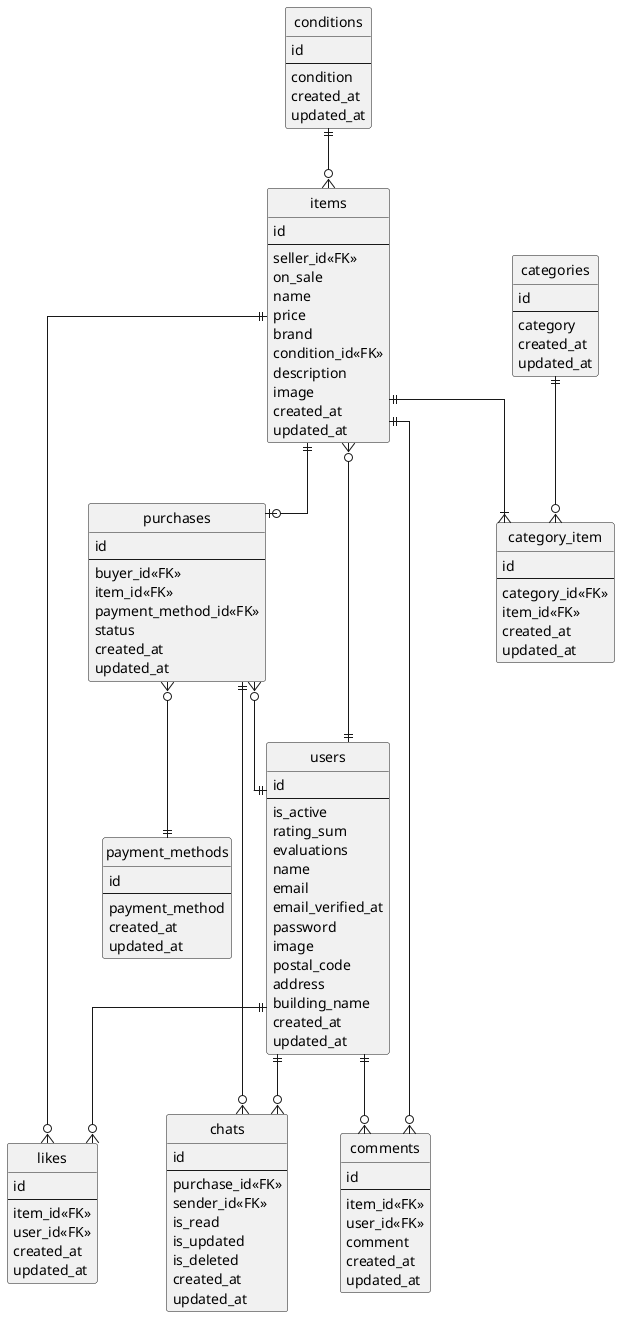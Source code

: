 @startuml carmeri
' hide the spot
hide circle

' avoid problems with angled crows feet
skinparam linetype ortho

entity "users" as users {
  id
  --
  is_active
  rating_sum
  evaluations
  name
  email
  email_verified_at
  password
  image
  postal_code
  address
  building_name
  created_at
  updated_at
}

entity "categories" as categories {
  id
  --
  category
  created_at
  updated_at
}

entity "category_item" as category_item {
  id
  --
  category_id<<FK>>
  item_id<<FK>>
  created_at
  updated_at
}

entity "conditions" as conditions {
  id
  --
  condition
  created_at
  updated_at
}

entity "items" as items {
  id
  --
  seller_id<<FK>>
  on_sale
  name
  price
  brand
  condition_id<<FK>>
  description
  image
  created_at
  updated_at
}

entity "payment_methods" as payment_methods {
  id
  --
  payment_method
  created_at
  updated_at
}

entity "purchases" as purchases {
  id
  --
  buyer_id<<FK>>
  item_id<<FK>>
  payment_method_id<<FK>>
  status
  created_at
  updated_at
}

entity "likes" as likes {
  id
  --
  item_id<<FK>>
  user_id<<FK>>
  created_at
  updated_at
}

entity "comments" as comments {
  id
  --
  item_id<<FK>>
  user_id<<FK>>
  comment
  created_at
  updated_at
}

entity "chats" as chats {
  id
  --
  purchase_id<<FK>>
  sender_id<<FK>>
  is_read
  is_updated
  is_deleted
  created_at
  updated_at
}

users ||--o{ chats
purchases ||--o{ chats
categories ||--o{ category_item
conditions ||--o{ items
items ||--|{ category_item
items ||--o{ likes
items ||--o| purchases
items ||--o{ comments
items }o--|| users
purchases }o--|| users
users ||--o{ likes
users ||--o{ comments
purchases }o--|| payment_methods

@enduml